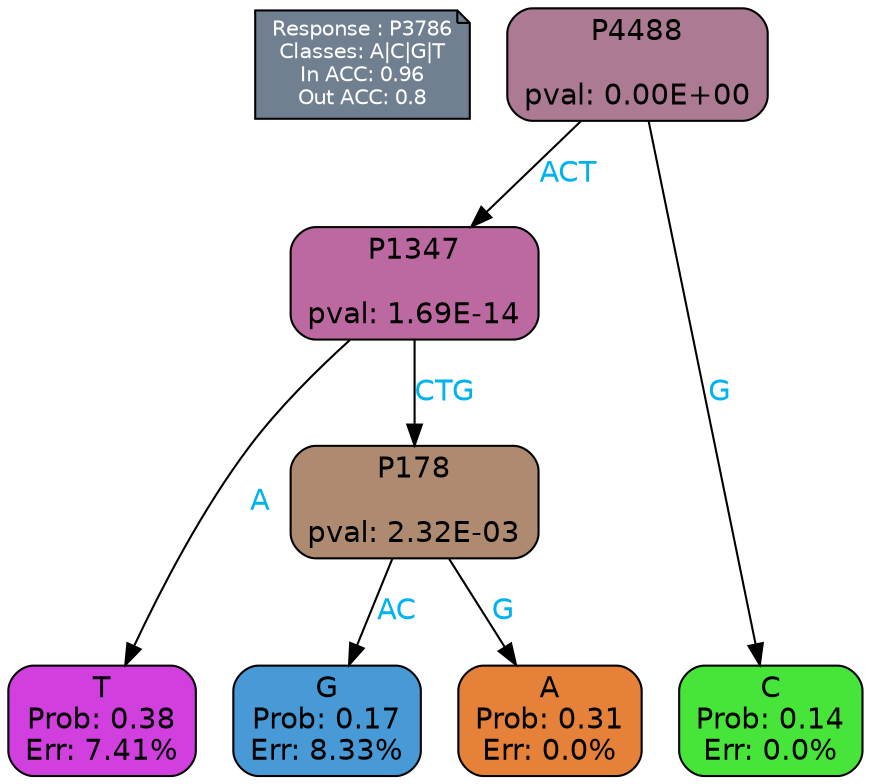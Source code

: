 digraph Tree {
node [shape=box, style="filled, rounded", color="black", fontname=helvetica] ;
graph [ranksep=equally, splines=polylines, bgcolor=transparent, dpi=600] ;
edge [fontname=helvetica] ;
LEGEND [label="Response : P3786
Classes: A|C|G|T
In ACC: 0.96
Out ACC: 0.8
",shape=note,align=left,style=filled,fillcolor="slategray",fontcolor="white",fontsize=10];1 [label="P4488

pval: 0.00E+00", fillcolor="#ac7a92"] ;
2 [label="P1347

pval: 1.69E-14", fillcolor="#bd69a1"] ;
3 [label="T
Prob: 0.38
Err: 7.41%", fillcolor="#d13fde"] ;
4 [label="P178

pval: 2.32E-03", fillcolor="#ad8a70"] ;
5 [label="G
Prob: 0.17
Err: 8.33%", fillcolor="#479ad6"] ;
6 [label="A
Prob: 0.31
Err: 0.0%", fillcolor="#e58139"] ;
7 [label="C
Prob: 0.14
Err: 0.0%", fillcolor="#47e539"] ;
1 -> 2 [label="ACT",fontcolor=deepskyblue2] ;
1 -> 7 [label="G",fontcolor=deepskyblue2] ;
2 -> 3 [label="A",fontcolor=deepskyblue2] ;
2 -> 4 [label="CTG",fontcolor=deepskyblue2] ;
4 -> 5 [label="AC",fontcolor=deepskyblue2] ;
4 -> 6 [label="G",fontcolor=deepskyblue2] ;
{rank = same; 3;5;6;7;}{rank = same; LEGEND;1;}}